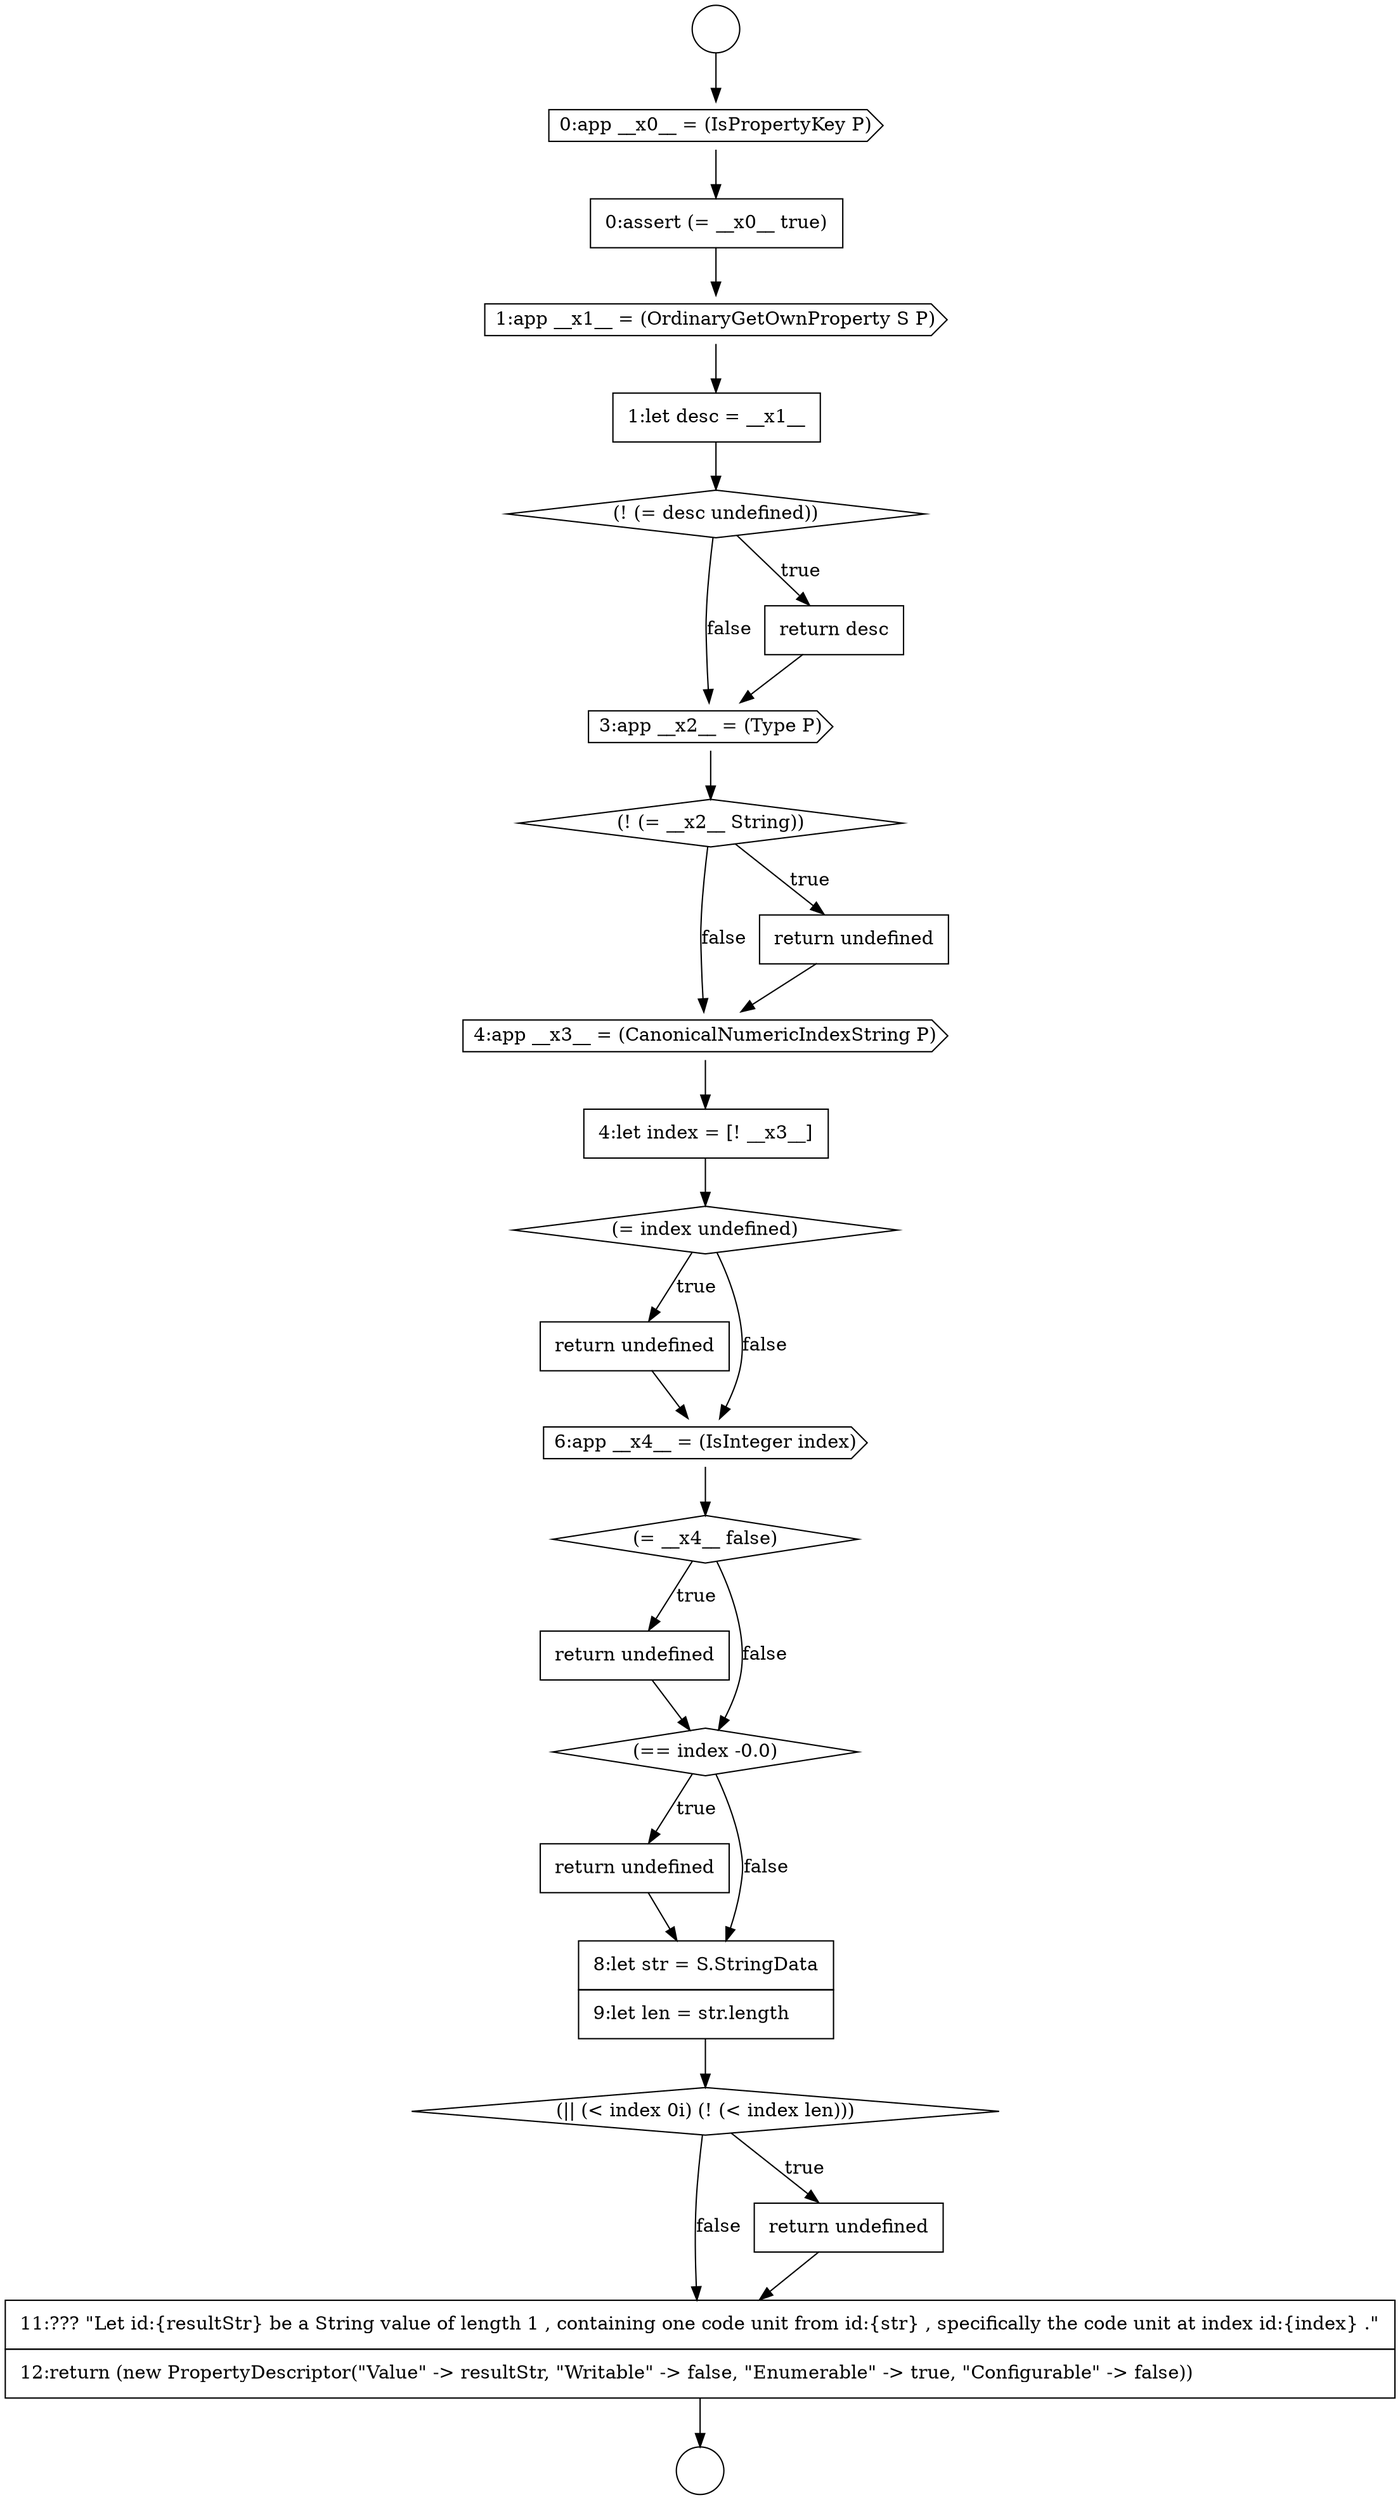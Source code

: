 digraph {
  node2199 [shape=cds, label=<<font color="black">0:app __x0__ = (IsPropertyKey P)</font>> color="black" fillcolor="white" style=filled]
  node2210 [shape=diamond, label=<<font color="black">(= index undefined)</font>> color="black" fillcolor="white" style=filled]
  node2216 [shape=none, margin=0, label=<<font color="black">
    <table border="0" cellborder="1" cellspacing="0" cellpadding="10">
      <tr><td align="left">return undefined</td></tr>
    </table>
  </font>> color="black" fillcolor="white" style=filled]
  node2217 [shape=none, margin=0, label=<<font color="black">
    <table border="0" cellborder="1" cellspacing="0" cellpadding="10">
      <tr><td align="left">8:let str = S.StringData</td></tr>
      <tr><td align="left">9:let len = str.length</td></tr>
    </table>
  </font>> color="black" fillcolor="white" style=filled]
  node2205 [shape=cds, label=<<font color="black">3:app __x2__ = (Type P)</font>> color="black" fillcolor="white" style=filled]
  node2204 [shape=none, margin=0, label=<<font color="black">
    <table border="0" cellborder="1" cellspacing="0" cellpadding="10">
      <tr><td align="left">return desc</td></tr>
    </table>
  </font>> color="black" fillcolor="white" style=filled]
  node2220 [shape=none, margin=0, label=<<font color="black">
    <table border="0" cellborder="1" cellspacing="0" cellpadding="10">
      <tr><td align="left">11:??? &quot;Let id:{resultStr} be a String value of length 1 , containing one code unit from id:{str} , specifically the code unit at index id:{index} .&quot;</td></tr>
      <tr><td align="left">12:return (new PropertyDescriptor(&quot;Value&quot; -&gt; resultStr, &quot;Writable&quot; -&gt; false, &quot;Enumerable&quot; -&gt; true, &quot;Configurable&quot; -&gt; false))</td></tr>
    </table>
  </font>> color="black" fillcolor="white" style=filled]
  node2202 [shape=none, margin=0, label=<<font color="black">
    <table border="0" cellborder="1" cellspacing="0" cellpadding="10">
      <tr><td align="left">1:let desc = __x1__</td></tr>
    </table>
  </font>> color="black" fillcolor="white" style=filled]
  node2219 [shape=none, margin=0, label=<<font color="black">
    <table border="0" cellborder="1" cellspacing="0" cellpadding="10">
      <tr><td align="left">return undefined</td></tr>
    </table>
  </font>> color="black" fillcolor="white" style=filled]
  node2198 [shape=circle label=" " color="black" fillcolor="white" style=filled]
  node2218 [shape=diamond, label=<<font color="black">(|| (&lt; index 0i) (! (&lt; index len)))</font>> color="black" fillcolor="white" style=filled]
  node2201 [shape=cds, label=<<font color="black">1:app __x1__ = (OrdinaryGetOwnProperty S P)</font>> color="black" fillcolor="white" style=filled]
  node2206 [shape=diamond, label=<<font color="black">(! (= __x2__ String))</font>> color="black" fillcolor="white" style=filled]
  node2200 [shape=none, margin=0, label=<<font color="black">
    <table border="0" cellborder="1" cellspacing="0" cellpadding="10">
      <tr><td align="left">0:assert (= __x0__ true)</td></tr>
    </table>
  </font>> color="black" fillcolor="white" style=filled]
  node2213 [shape=diamond, label=<<font color="black">(= __x4__ false)</font>> color="black" fillcolor="white" style=filled]
  node2211 [shape=none, margin=0, label=<<font color="black">
    <table border="0" cellborder="1" cellspacing="0" cellpadding="10">
      <tr><td align="left">return undefined</td></tr>
    </table>
  </font>> color="black" fillcolor="white" style=filled]
  node2203 [shape=diamond, label=<<font color="black">(! (= desc undefined))</font>> color="black" fillcolor="white" style=filled]
  node2208 [shape=cds, label=<<font color="black">4:app __x3__ = (CanonicalNumericIndexString P)</font>> color="black" fillcolor="white" style=filled]
  node2214 [shape=none, margin=0, label=<<font color="black">
    <table border="0" cellborder="1" cellspacing="0" cellpadding="10">
      <tr><td align="left">return undefined</td></tr>
    </table>
  </font>> color="black" fillcolor="white" style=filled]
  node2197 [shape=circle label=" " color="black" fillcolor="white" style=filled]
  node2212 [shape=cds, label=<<font color="black">6:app __x4__ = (IsInteger index)</font>> color="black" fillcolor="white" style=filled]
  node2207 [shape=none, margin=0, label=<<font color="black">
    <table border="0" cellborder="1" cellspacing="0" cellpadding="10">
      <tr><td align="left">return undefined</td></tr>
    </table>
  </font>> color="black" fillcolor="white" style=filled]
  node2215 [shape=diamond, label=<<font color="black">(== index -0.0)</font>> color="black" fillcolor="white" style=filled]
  node2209 [shape=none, margin=0, label=<<font color="black">
    <table border="0" cellborder="1" cellspacing="0" cellpadding="10">
      <tr><td align="left">4:let index = [! __x3__]</td></tr>
    </table>
  </font>> color="black" fillcolor="white" style=filled]
  node2214 -> node2215 [ color="black"]
  node2217 -> node2218 [ color="black"]
  node2208 -> node2209 [ color="black"]
  node2204 -> node2205 [ color="black"]
  node2203 -> node2204 [label=<<font color="black">true</font>> color="black"]
  node2203 -> node2205 [label=<<font color="black">false</font>> color="black"]
  node2215 -> node2216 [label=<<font color="black">true</font>> color="black"]
  node2215 -> node2217 [label=<<font color="black">false</font>> color="black"]
  node2201 -> node2202 [ color="black"]
  node2220 -> node2198 [ color="black"]
  node2207 -> node2208 [ color="black"]
  node2199 -> node2200 [ color="black"]
  node2216 -> node2217 [ color="black"]
  node2213 -> node2214 [label=<<font color="black">true</font>> color="black"]
  node2213 -> node2215 [label=<<font color="black">false</font>> color="black"]
  node2212 -> node2213 [ color="black"]
  node2205 -> node2206 [ color="black"]
  node2197 -> node2199 [ color="black"]
  node2206 -> node2207 [label=<<font color="black">true</font>> color="black"]
  node2206 -> node2208 [label=<<font color="black">false</font>> color="black"]
  node2219 -> node2220 [ color="black"]
  node2211 -> node2212 [ color="black"]
  node2209 -> node2210 [ color="black"]
  node2218 -> node2219 [label=<<font color="black">true</font>> color="black"]
  node2218 -> node2220 [label=<<font color="black">false</font>> color="black"]
  node2200 -> node2201 [ color="black"]
  node2210 -> node2211 [label=<<font color="black">true</font>> color="black"]
  node2210 -> node2212 [label=<<font color="black">false</font>> color="black"]
  node2202 -> node2203 [ color="black"]
}
